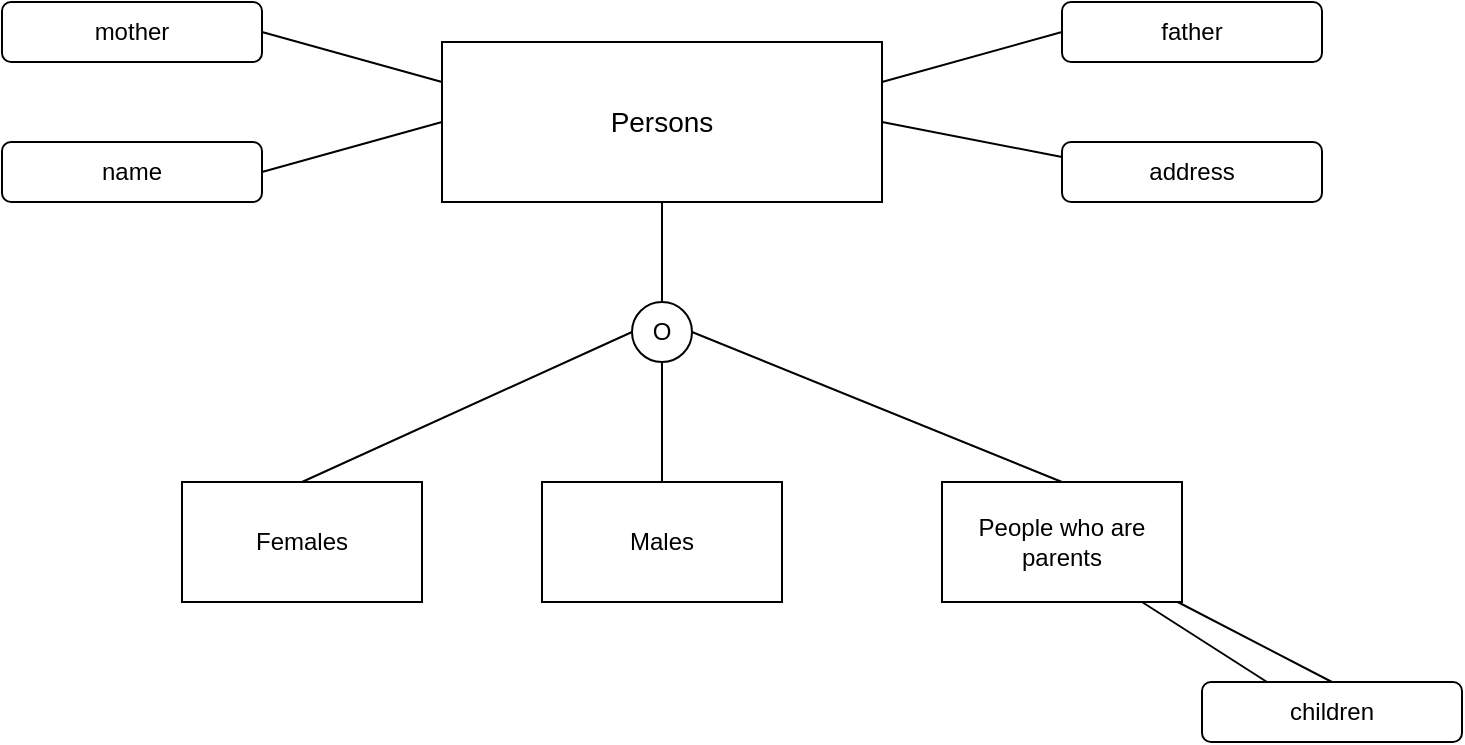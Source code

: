 <mxfile version="12.6.1" type="github"><diagram id="Z8el6D0JBxw05pcqlPF7" name="Page-1"><mxGraphModel dx="1202" dy="552" grid="1" gridSize="10" guides="1" tooltips="1" connect="1" arrows="1" fold="1" page="1" pageScale="1" pageWidth="827" pageHeight="1169" math="0" shadow="0"><root><mxCell id="0"/><mxCell id="1" parent="0"/><mxCell id="--ggDozHsMGBwi2lZmNo-1" value="&lt;font style=&quot;font-size: 14px&quot;&gt;Persons&lt;/font&gt;" style="rounded=0;whiteSpace=wrap;html=1;" vertex="1" parent="1"><mxGeometry x="310" y="70" width="220" height="80" as="geometry"/></mxCell><mxCell id="--ggDozHsMGBwi2lZmNo-2" value="Females" style="rounded=0;whiteSpace=wrap;html=1;" vertex="1" parent="1"><mxGeometry x="180" y="290" width="120" height="60" as="geometry"/></mxCell><mxCell id="--ggDozHsMGBwi2lZmNo-3" value="O" style="ellipse;whiteSpace=wrap;html=1;aspect=fixed;" vertex="1" parent="1"><mxGeometry x="405" y="200" width="30" height="30" as="geometry"/></mxCell><mxCell id="--ggDozHsMGBwi2lZmNo-4" value="" style="endArrow=none;html=1;entryX=0.5;entryY=1;entryDx=0;entryDy=0;exitX=0.5;exitY=0;exitDx=0;exitDy=0;" edge="1" parent="1" source="--ggDozHsMGBwi2lZmNo-3" target="--ggDozHsMGBwi2lZmNo-1"><mxGeometry width="50" height="50" relative="1" as="geometry"><mxPoint x="170" y="210" as="sourcePoint"/><mxPoint x="220" y="160" as="targetPoint"/></mxGeometry></mxCell><mxCell id="--ggDozHsMGBwi2lZmNo-5" value="Males" style="rounded=0;whiteSpace=wrap;html=1;" vertex="1" parent="1"><mxGeometry x="360" y="290" width="120" height="60" as="geometry"/></mxCell><mxCell id="--ggDozHsMGBwi2lZmNo-6" value="People who are parents" style="rounded=0;whiteSpace=wrap;html=1;" vertex="1" parent="1"><mxGeometry x="560" y="290" width="120" height="60" as="geometry"/></mxCell><mxCell id="--ggDozHsMGBwi2lZmNo-7" value="" style="endArrow=none;html=1;exitX=0.5;exitY=0;exitDx=0;exitDy=0;entryX=0.5;entryY=1;entryDx=0;entryDy=0;" edge="1" parent="1" source="--ggDozHsMGBwi2lZmNo-5" target="--ggDozHsMGBwi2lZmNo-3"><mxGeometry width="50" height="50" relative="1" as="geometry"><mxPoint x="445.32" y="289.34" as="sourcePoint"/><mxPoint x="428.607" y="225.607" as="targetPoint"/></mxGeometry></mxCell><mxCell id="--ggDozHsMGBwi2lZmNo-8" value="" style="endArrow=none;html=1;exitX=0.5;exitY=0;exitDx=0;exitDy=0;entryX=0;entryY=0.5;entryDx=0;entryDy=0;" edge="1" parent="1" source="--ggDozHsMGBwi2lZmNo-2" target="--ggDozHsMGBwi2lZmNo-3"><mxGeometry width="50" height="50" relative="1" as="geometry"><mxPoint x="220" y="260" as="sourcePoint"/><mxPoint x="400" y="220" as="targetPoint"/></mxGeometry></mxCell><mxCell id="--ggDozHsMGBwi2lZmNo-9" value="" style="endArrow=none;html=1;exitX=0.5;exitY=0;exitDx=0;exitDy=0;entryX=1;entryY=0.5;entryDx=0;entryDy=0;" edge="1" parent="1" source="--ggDozHsMGBwi2lZmNo-6" target="--ggDozHsMGBwi2lZmNo-3"><mxGeometry width="50" height="50" relative="1" as="geometry"><mxPoint x="580" y="250" as="sourcePoint"/><mxPoint x="630" y="200" as="targetPoint"/></mxGeometry></mxCell><mxCell id="--ggDozHsMGBwi2lZmNo-10" value="name" style="rounded=1;whiteSpace=wrap;html=1;" vertex="1" parent="1"><mxGeometry x="90" y="120" width="130" height="30" as="geometry"/></mxCell><mxCell id="--ggDozHsMGBwi2lZmNo-11" value="" style="endArrow=none;html=1;exitX=1;exitY=0.5;exitDx=0;exitDy=0;" edge="1" parent="1" source="--ggDozHsMGBwi2lZmNo-10"><mxGeometry width="50" height="50" relative="1" as="geometry"><mxPoint x="260" y="160" as="sourcePoint"/><mxPoint x="310" y="110" as="targetPoint"/></mxGeometry></mxCell><mxCell id="--ggDozHsMGBwi2lZmNo-13" value="address" style="rounded=1;whiteSpace=wrap;html=1;" vertex="1" parent="1"><mxGeometry x="620" y="120" width="130" height="30" as="geometry"/></mxCell><mxCell id="--ggDozHsMGBwi2lZmNo-14" value="" style="endArrow=none;html=1;entryX=1;entryY=0.5;entryDx=0;entryDy=0;exitX=0;exitY=0.25;exitDx=0;exitDy=0;" edge="1" parent="1" source="--ggDozHsMGBwi2lZmNo-13" target="--ggDozHsMGBwi2lZmNo-1"><mxGeometry width="50" height="50" relative="1" as="geometry"><mxPoint x="640" y="100" as="sourcePoint"/><mxPoint x="690" y="50" as="targetPoint"/></mxGeometry></mxCell><mxCell id="--ggDozHsMGBwi2lZmNo-15" value="mother" style="rounded=1;whiteSpace=wrap;html=1;" vertex="1" parent="1"><mxGeometry x="90" y="50" width="130" height="30" as="geometry"/></mxCell><mxCell id="--ggDozHsMGBwi2lZmNo-16" value="father" style="rounded=1;whiteSpace=wrap;html=1;" vertex="1" parent="1"><mxGeometry x="620" y="50" width="130" height="30" as="geometry"/></mxCell><mxCell id="--ggDozHsMGBwi2lZmNo-17" value="" style="endArrow=none;html=1;entryX=1;entryY=0.5;entryDx=0;entryDy=0;exitX=0;exitY=0.25;exitDx=0;exitDy=0;" edge="1" parent="1" source="--ggDozHsMGBwi2lZmNo-1" target="--ggDozHsMGBwi2lZmNo-15"><mxGeometry width="50" height="50" relative="1" as="geometry"><mxPoint x="250" y="100" as="sourcePoint"/><mxPoint x="300" y="50" as="targetPoint"/></mxGeometry></mxCell><mxCell id="--ggDozHsMGBwi2lZmNo-18" value="" style="endArrow=none;html=1;entryX=0;entryY=0.5;entryDx=0;entryDy=0;exitX=1;exitY=0.25;exitDx=0;exitDy=0;" edge="1" parent="1" source="--ggDozHsMGBwi2lZmNo-1" target="--ggDozHsMGBwi2lZmNo-16"><mxGeometry width="50" height="50" relative="1" as="geometry"><mxPoint x="550" y="80" as="sourcePoint"/><mxPoint x="600" y="30" as="targetPoint"/></mxGeometry></mxCell><mxCell id="--ggDozHsMGBwi2lZmNo-20" value="children" style="rounded=1;whiteSpace=wrap;html=1;" vertex="1" parent="1"><mxGeometry x="690" y="390" width="130" height="30" as="geometry"/></mxCell><mxCell id="--ggDozHsMGBwi2lZmNo-21" value="" style="endArrow=none;html=1;exitX=0.5;exitY=0;exitDx=0;exitDy=0;" edge="1" parent="1" source="--ggDozHsMGBwi2lZmNo-20" target="--ggDozHsMGBwi2lZmNo-6"><mxGeometry width="50" height="50" relative="1" as="geometry"><mxPoint x="710" y="370" as="sourcePoint"/><mxPoint x="760" y="320" as="targetPoint"/></mxGeometry></mxCell><mxCell id="--ggDozHsMGBwi2lZmNo-22" value="" style="endArrow=none;html=1;exitX=0.25;exitY=0;exitDx=0;exitDy=0;" edge="1" parent="1" source="--ggDozHsMGBwi2lZmNo-20"><mxGeometry width="50" height="50" relative="1" as="geometry"><mxPoint x="580" y="420" as="sourcePoint"/><mxPoint x="660" y="350" as="targetPoint"/></mxGeometry></mxCell></root></mxGraphModel></diagram></mxfile>